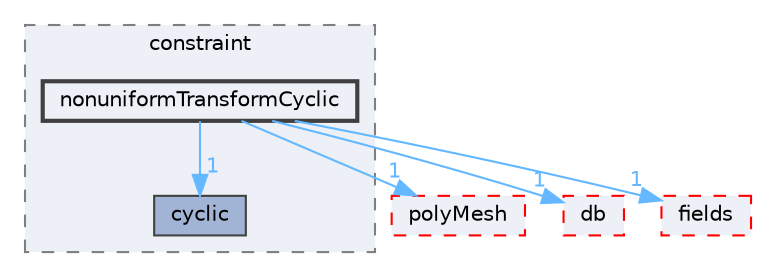 digraph "src/OpenFOAM/meshes/pointMesh/pointPatches/constraint/nonuniformTransformCyclic"
{
 // LATEX_PDF_SIZE
  bgcolor="transparent";
  edge [fontname=Helvetica,fontsize=10,labelfontname=Helvetica,labelfontsize=10];
  node [fontname=Helvetica,fontsize=10,shape=box,height=0.2,width=0.4];
  compound=true
  subgraph clusterdir_e167ef4ffdb4a3e074def457cb9fd663 {
    graph [ bgcolor="#edf0f7", pencolor="grey50", label="constraint", fontname=Helvetica,fontsize=10 style="filled,dashed", URL="dir_e167ef4ffdb4a3e074def457cb9fd663.html",tooltip=""]
  dir_53a4ae35aed5de23c63b69ad433f2bf5 [label="cyclic", fillcolor="#a2b4d6", color="grey25", style="filled", URL="dir_53a4ae35aed5de23c63b69ad433f2bf5.html",tooltip=""];
  dir_6c9c37fc263b98a610db6ca20174bde9 [label="nonuniformTransformCyclic", fillcolor="#edf0f7", color="grey25", style="filled,bold", URL="dir_6c9c37fc263b98a610db6ca20174bde9.html",tooltip=""];
  }
  dir_5e5a63cb97aae3d01c8e98f0c14953bc [label="polyMesh", fillcolor="#edf0f7", color="red", style="filled,dashed", URL="dir_5e5a63cb97aae3d01c8e98f0c14953bc.html",tooltip=""];
  dir_63c634f7a7cfd679ac26c67fb30fc32f [label="db", fillcolor="#edf0f7", color="red", style="filled,dashed", URL="dir_63c634f7a7cfd679ac26c67fb30fc32f.html",tooltip=""];
  dir_962442b8f989d5529fab5e0f0e4ffb74 [label="fields", fillcolor="#edf0f7", color="red", style="filled,dashed", URL="dir_962442b8f989d5529fab5e0f0e4ffb74.html",tooltip=""];
  dir_6c9c37fc263b98a610db6ca20174bde9->dir_53a4ae35aed5de23c63b69ad433f2bf5 [headlabel="1", labeldistance=1.5 headhref="dir_002582_000761.html" href="dir_002582_000761.html" color="steelblue1" fontcolor="steelblue1"];
  dir_6c9c37fc263b98a610db6ca20174bde9->dir_5e5a63cb97aae3d01c8e98f0c14953bc [headlabel="1", labeldistance=1.5 headhref="dir_002582_002980.html" href="dir_002582_002980.html" color="steelblue1" fontcolor="steelblue1"];
  dir_6c9c37fc263b98a610db6ca20174bde9->dir_63c634f7a7cfd679ac26c67fb30fc32f [headlabel="1", labeldistance=1.5 headhref="dir_002582_000817.html" href="dir_002582_000817.html" color="steelblue1" fontcolor="steelblue1"];
  dir_6c9c37fc263b98a610db6ca20174bde9->dir_962442b8f989d5529fab5e0f0e4ffb74 [headlabel="1", labeldistance=1.5 headhref="dir_002582_001335.html" href="dir_002582_001335.html" color="steelblue1" fontcolor="steelblue1"];
}

